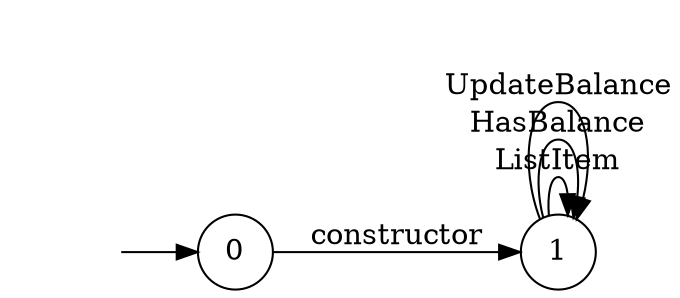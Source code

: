 digraph "Dapp-Automata-data/fuzzer/testnetdata-model-rq1-fix/Bazaar/FSM-0" {
	graph [rankdir=LR]
	"" [label="" shape=plaintext]
	0 [label=0 shape=circle]
	1 [label=1 shape=circle]
	"" -> 0 [label=""]
	0 -> 1 [label=constructor]
	1 -> 1 [label=ListItem]
	1 -> 1 [label=HasBalance]
	1 -> 1 [label=UpdateBalance]
}
